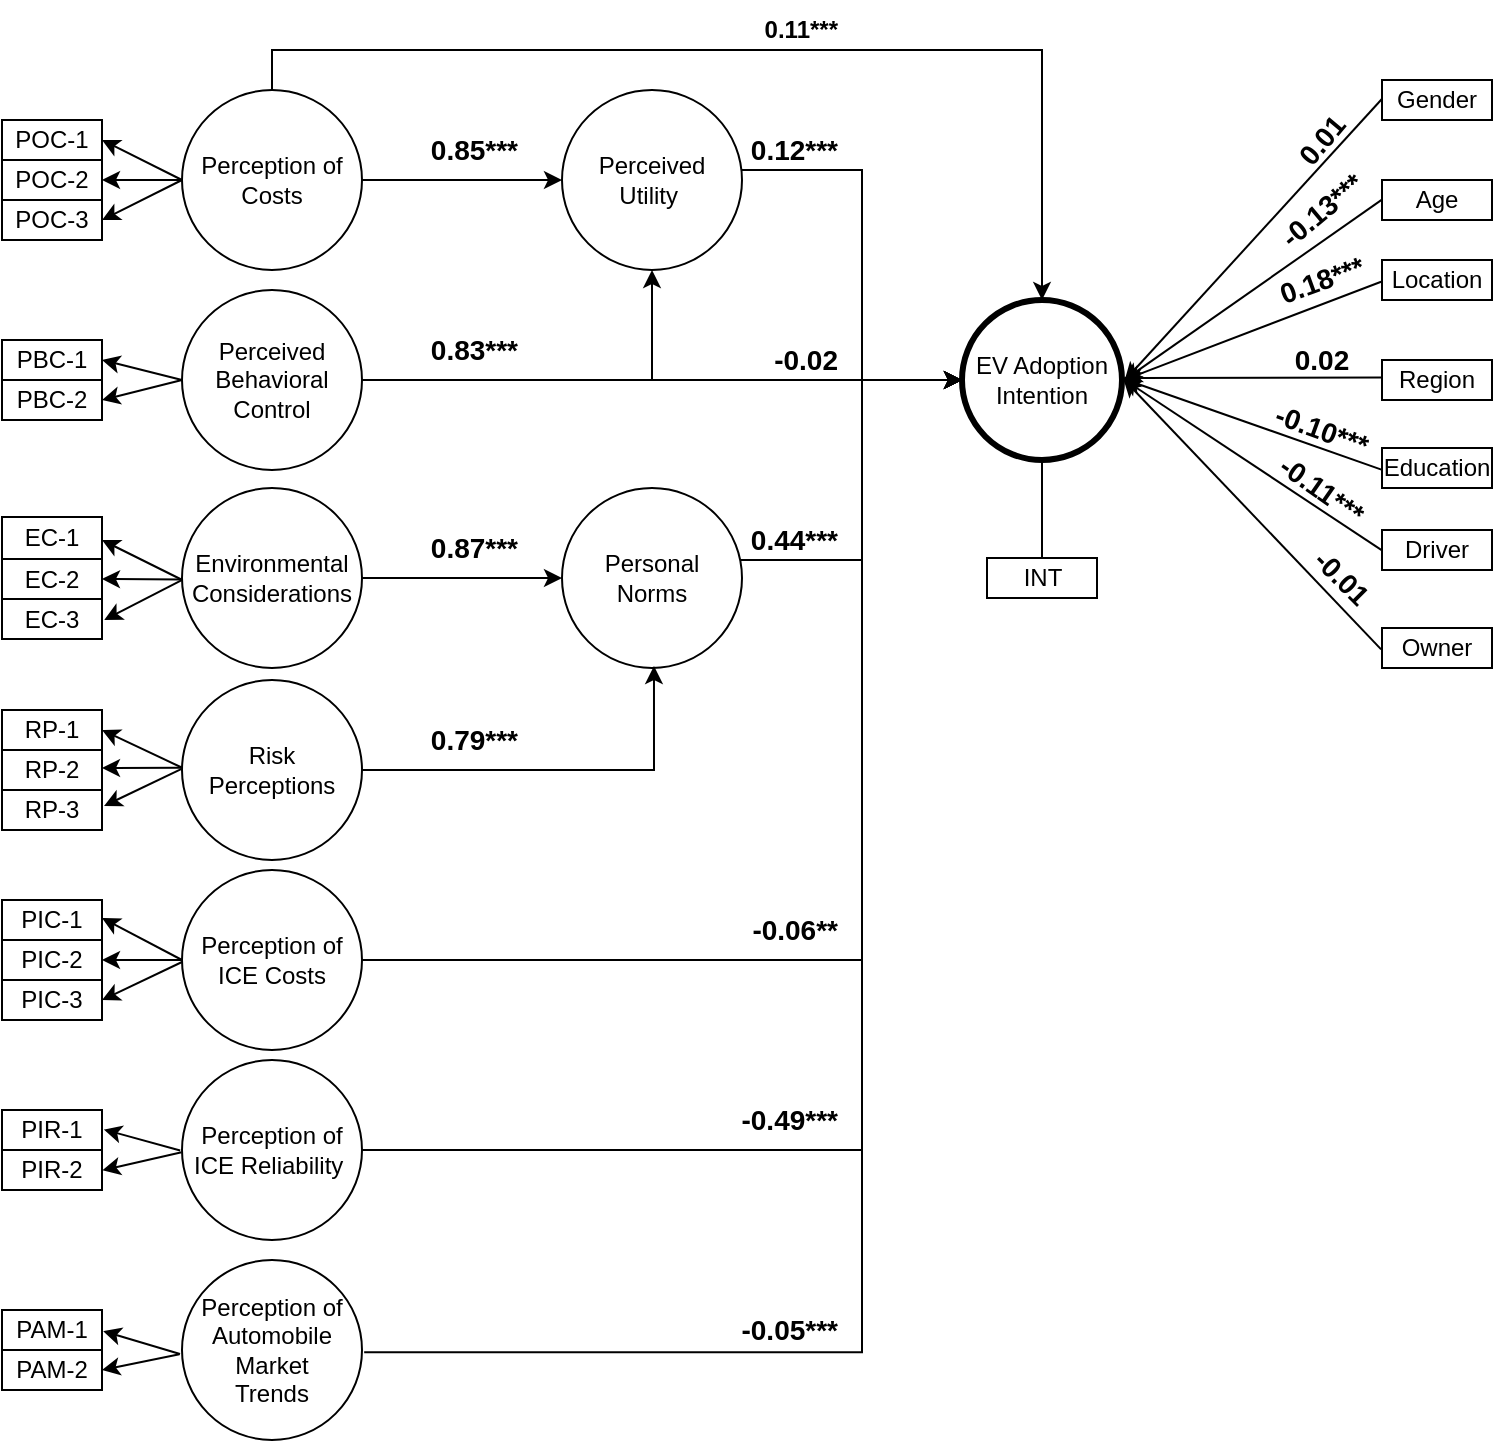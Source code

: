 <mxfile version="22.1.18" type="github" pages="2">
  <diagram name="Page-1" id="kJrWrPGSgi8lEbWL6mTn">
    <mxGraphModel dx="977" dy="644" grid="0" gridSize="10" guides="1" tooltips="1" connect="0" arrows="1" fold="1" page="1" pageScale="1" pageWidth="1169" pageHeight="827" background="none" math="0" shadow="0">
      <root>
        <mxCell id="0" />
        <mxCell id="1" parent="0" />
        <mxCell id="4Z4QWcQPId7kMESxNDQH-48" value="0.01" style="text;strokeColor=none;align=center;fillColor=none;html=1;verticalAlign=middle;whiteSpace=wrap;rounded=0;rotation=-50;fontSize=14;fontStyle=1" parent="1" vertex="1">
          <mxGeometry x="770" y="135" width="60" height="30" as="geometry" />
        </mxCell>
        <mxCell id="4Z4QWcQPId7kMESxNDQH-49" value="-0.13***" style="text;strokeColor=none;align=center;fillColor=none;html=1;verticalAlign=middle;whiteSpace=wrap;rounded=0;rotation=-40;fontSize=14;fontStyle=1" parent="1" vertex="1">
          <mxGeometry x="770" y="170" width="60" height="30" as="geometry" />
        </mxCell>
        <mxCell id="4Z4QWcQPId7kMESxNDQH-50" value="0.18***" style="text;strokeColor=none;align=center;fillColor=none;html=1;verticalAlign=middle;whiteSpace=wrap;rounded=0;rotation=-20;fontSize=14;fontStyle=1" parent="1" vertex="1">
          <mxGeometry x="770" y="205" width="60" height="30" as="geometry" />
        </mxCell>
        <mxCell id="4Z4QWcQPId7kMESxNDQH-52" value="-0.10***" style="text;strokeColor=none;align=center;fillColor=none;html=1;verticalAlign=middle;whiteSpace=wrap;rounded=0;rotation=20;fontSize=14;fontStyle=1" parent="1" vertex="1">
          <mxGeometry x="770" y="280" width="60" height="30" as="geometry" />
        </mxCell>
        <mxCell id="4Z4QWcQPId7kMESxNDQH-51" value="0.02" style="text;strokeColor=none;align=center;fillColor=none;html=1;verticalAlign=middle;whiteSpace=wrap;rounded=0;rotation=0;fontSize=14;fontStyle=1" parent="1" vertex="1">
          <mxGeometry x="770" y="245" width="60" height="30" as="geometry" />
        </mxCell>
        <mxCell id="4Z4QWcQPId7kMESxNDQH-2" value="0.11***" style="text;align=right;html=1;verticalAlign=middle;whiteSpace=wrap;rounded=0;shadow=0;fillColor=default;gradientColor=none;opacity=60;fontStyle=1" parent="1" vertex="1">
          <mxGeometry x="500" y="80" width="60" height="30" as="geometry" />
        </mxCell>
        <mxCell id="UyxpPyiTh_7J5SObI_an-33" style="edgeStyle=orthogonalEdgeStyle;rounded=0;orthogonalLoop=1;jettySize=auto;html=1;entryX=0;entryY=0.5;entryDx=0;entryDy=0;" parent="1" source="IYlS7my690wejQT6I9Gt-1" target="IYlS7my690wejQT6I9Gt-67" edge="1">
          <mxGeometry relative="1" as="geometry">
            <Array as="points">
              <mxPoint x="570" y="165" />
              <mxPoint x="570" y="270" />
            </Array>
          </mxGeometry>
        </mxCell>
        <mxCell id="IYlS7my690wejQT6I9Gt-1" value="Perceived Utility&amp;nbsp;" style="ellipse;whiteSpace=wrap;html=1;aspect=fixed;" parent="1" vertex="1">
          <mxGeometry x="420" y="125" width="90" height="90" as="geometry" />
        </mxCell>
        <mxCell id="IYlS7my690wejQT6I9Gt-89" style="edgeStyle=orthogonalEdgeStyle;rounded=0;orthogonalLoop=1;jettySize=auto;html=1;entryX=0;entryY=0.5;entryDx=0;entryDy=0;" parent="1" source="IYlS7my690wejQT6I9Gt-4" target="IYlS7my690wejQT6I9Gt-67" edge="1">
          <mxGeometry relative="1" as="geometry">
            <mxPoint x="570" y="260" as="targetPoint" />
            <Array as="points">
              <mxPoint x="570" y="360" />
              <mxPoint x="570" y="270" />
            </Array>
          </mxGeometry>
        </mxCell>
        <mxCell id="IYlS7my690wejQT6I9Gt-4" value="Personal &lt;br&gt;Norms" style="ellipse;whiteSpace=wrap;html=1;aspect=fixed;" parent="1" vertex="1">
          <mxGeometry x="420" y="324" width="90" height="90" as="geometry" />
        </mxCell>
        <mxCell id="UyxpPyiTh_7J5SObI_an-12" value="" style="edgeStyle=orthogonalEdgeStyle;rounded=0;orthogonalLoop=1;jettySize=auto;html=1;" parent="1" source="IYlS7my690wejQT6I9Gt-6" target="IYlS7my690wejQT6I9Gt-1" edge="1">
          <mxGeometry relative="1" as="geometry" />
        </mxCell>
        <mxCell id="fFxdtxSOvmqtfOTRgSrr-30" style="edgeStyle=orthogonalEdgeStyle;rounded=0;orthogonalLoop=1;jettySize=auto;html=1;exitX=0.5;exitY=0;exitDx=0;exitDy=0;" parent="1" source="IYlS7my690wejQT6I9Gt-6" target="IYlS7my690wejQT6I9Gt-67" edge="1">
          <mxGeometry relative="1" as="geometry" />
        </mxCell>
        <mxCell id="IYlS7my690wejQT6I9Gt-6" value="Perception of Costs" style="ellipse;whiteSpace=wrap;html=1;aspect=fixed;" parent="1" vertex="1">
          <mxGeometry x="230" y="125" width="90" height="90" as="geometry" />
        </mxCell>
        <mxCell id="IYlS7my690wejQT6I9Gt-29" value="PBC-1" style="rounded=0;whiteSpace=wrap;html=1;" parent="1" vertex="1">
          <mxGeometry x="140" y="250" width="50" height="20" as="geometry" />
        </mxCell>
        <mxCell id="IYlS7my690wejQT6I9Gt-33" value="PBC-2" style="rounded=0;whiteSpace=wrap;html=1;" parent="1" vertex="1">
          <mxGeometry x="140" y="270" width="50" height="20" as="geometry" />
        </mxCell>
        <mxCell id="IYlS7my690wejQT6I9Gt-67" value="EV Adoption Intention" style="ellipse;whiteSpace=wrap;html=1;aspect=fixed;strokeWidth=3;" parent="1" vertex="1">
          <mxGeometry x="620" y="230" width="80" height="80" as="geometry" />
        </mxCell>
        <mxCell id="UyxpPyiTh_7J5SObI_an-15" style="edgeStyle=orthogonalEdgeStyle;rounded=0;orthogonalLoop=1;jettySize=auto;html=1;" parent="1" source="IYlS7my690wejQT6I9Gt-5" target="IYlS7my690wejQT6I9Gt-1" edge="1">
          <mxGeometry relative="1" as="geometry" />
        </mxCell>
        <mxCell id="fFxdtxSOvmqtfOTRgSrr-28" style="edgeStyle=orthogonalEdgeStyle;rounded=0;orthogonalLoop=1;jettySize=auto;html=1;" parent="1" source="IYlS7my690wejQT6I9Gt-5" target="IYlS7my690wejQT6I9Gt-67" edge="1">
          <mxGeometry relative="1" as="geometry">
            <mxPoint x="330" y="240" as="sourcePoint" />
          </mxGeometry>
        </mxCell>
        <mxCell id="IYlS7my690wejQT6I9Gt-5" value="Perceived Behavioral Control" style="ellipse;whiteSpace=wrap;html=1;aspect=fixed;" parent="1" vertex="1">
          <mxGeometry x="230" y="225" width="90" height="90" as="geometry" />
        </mxCell>
        <mxCell id="UyxpPyiTh_7J5SObI_an-20" value="POC-1" style="rounded=0;whiteSpace=wrap;html=1;" parent="1" vertex="1">
          <mxGeometry x="140" y="140" width="50" height="20" as="geometry" />
        </mxCell>
        <mxCell id="UyxpPyiTh_7J5SObI_an-21" value="POC-2" style="rounded=0;whiteSpace=wrap;html=1;" parent="1" vertex="1">
          <mxGeometry x="140" y="160" width="50" height="20" as="geometry" />
        </mxCell>
        <mxCell id="UyxpPyiTh_7J5SObI_an-22" value="POC-3" style="rounded=0;whiteSpace=wrap;html=1;" parent="1" vertex="1">
          <mxGeometry x="140" y="180" width="50" height="20" as="geometry" />
        </mxCell>
        <mxCell id="UyxpPyiTh_7J5SObI_an-23" value="" style="endArrow=classic;html=1;rounded=0;exitX=0;exitY=0.5;exitDx=0;exitDy=0;entryX=1;entryY=0.5;entryDx=0;entryDy=0;" parent="1" source="IYlS7my690wejQT6I9Gt-6" target="UyxpPyiTh_7J5SObI_an-20" edge="1">
          <mxGeometry width="50" height="50" relative="1" as="geometry">
            <mxPoint x="580" y="255" as="sourcePoint" />
            <mxPoint x="630" y="205" as="targetPoint" />
          </mxGeometry>
        </mxCell>
        <mxCell id="UyxpPyiTh_7J5SObI_an-25" value="" style="endArrow=classic;html=1;rounded=0;entryX=1;entryY=0.5;entryDx=0;entryDy=0;exitX=0;exitY=0.5;exitDx=0;exitDy=0;" parent="1" source="IYlS7my690wejQT6I9Gt-6" target="UyxpPyiTh_7J5SObI_an-22" edge="1">
          <mxGeometry width="50" height="50" relative="1" as="geometry">
            <mxPoint x="210" y="125" as="sourcePoint" />
            <mxPoint x="170" y="95" as="targetPoint" />
          </mxGeometry>
        </mxCell>
        <mxCell id="UyxpPyiTh_7J5SObI_an-30" value="" style="endArrow=classic;html=1;rounded=0;exitX=0;exitY=0.5;exitDx=0;exitDy=0;entryX=1;entryY=0.5;entryDx=0;entryDy=0;" parent="1" source="IYlS7my690wejQT6I9Gt-5" target="IYlS7my690wejQT6I9Gt-33" edge="1">
          <mxGeometry width="50" height="50" relative="1" as="geometry">
            <mxPoint x="200" y="210" as="sourcePoint" />
            <mxPoint x="190" y="220" as="targetPoint" />
          </mxGeometry>
        </mxCell>
        <mxCell id="UyxpPyiTh_7J5SObI_an-62" value="" style="endArrow=classic;html=1;rounded=0;entryX=1;entryY=0.5;entryDx=0;entryDy=0;" parent="1" target="UyxpPyiTh_7J5SObI_an-21" edge="1">
          <mxGeometry width="50" height="50" relative="1" as="geometry">
            <mxPoint x="230" y="170" as="sourcePoint" />
            <mxPoint x="200" y="110" as="targetPoint" />
          </mxGeometry>
        </mxCell>
        <mxCell id="UyxpPyiTh_7J5SObI_an-66" value="" style="endArrow=classic;html=1;rounded=0;exitX=0.5;exitY=1;exitDx=0;exitDy=0;entryX=0.5;entryY=1;entryDx=0;entryDy=0;" parent="1" source="IYlS7my690wejQT6I9Gt-67" target="UyxpPyiTh_7J5SObI_an-69" edge="1">
          <mxGeometry width="50" height="50" relative="1" as="geometry">
            <mxPoint x="800" y="50" as="sourcePoint" />
            <mxPoint x="658" y="190" as="targetPoint" />
          </mxGeometry>
        </mxCell>
        <mxCell id="UyxpPyiTh_7J5SObI_an-69" value="INT" style="rounded=0;whiteSpace=wrap;html=1;" parent="1" vertex="1">
          <mxGeometry x="632.5" y="359" width="55" height="20" as="geometry" />
        </mxCell>
        <mxCell id="UyxpPyiTh_7J5SObI_an-71" value="" style="endArrow=classic;html=1;rounded=0;exitX=0;exitY=0.5;exitDx=0;exitDy=0;entryX=1;entryY=0.5;entryDx=0;entryDy=0;" parent="1" source="IYlS7my690wejQT6I9Gt-5" target="IYlS7my690wejQT6I9Gt-29" edge="1">
          <mxGeometry width="50" height="50" relative="1" as="geometry">
            <mxPoint x="240" y="230" as="sourcePoint" />
            <mxPoint x="190" y="200" as="targetPoint" />
          </mxGeometry>
        </mxCell>
        <mxCell id="fFxdtxSOvmqtfOTRgSrr-8" style="edgeStyle=orthogonalEdgeStyle;rounded=0;orthogonalLoop=1;jettySize=auto;html=1;entryX=0;entryY=0.5;entryDx=0;entryDy=0;" parent="1" source="fFxdtxSOvmqtfOTRgSrr-3" target="IYlS7my690wejQT6I9Gt-4" edge="1">
          <mxGeometry relative="1" as="geometry" />
        </mxCell>
        <mxCell id="fFxdtxSOvmqtfOTRgSrr-3" value="Environmental Considerations" style="ellipse;whiteSpace=wrap;html=1;aspect=fixed;" parent="1" vertex="1">
          <mxGeometry x="230" y="324" width="90" height="90" as="geometry" />
        </mxCell>
        <mxCell id="3aYb_1MQCvMzoAkba6OH-4" style="edgeStyle=orthogonalEdgeStyle;rounded=0;orthogonalLoop=1;jettySize=auto;html=1;entryX=0.511;entryY=0.989;entryDx=0;entryDy=0;entryPerimeter=0;" parent="1" source="fFxdtxSOvmqtfOTRgSrr-5" target="IYlS7my690wejQT6I9Gt-4" edge="1">
          <mxGeometry relative="1" as="geometry" />
        </mxCell>
        <mxCell id="fFxdtxSOvmqtfOTRgSrr-5" value="Risk Perceptions" style="ellipse;whiteSpace=wrap;html=1;aspect=fixed;" parent="1" vertex="1">
          <mxGeometry x="230" y="420" width="90" height="90" as="geometry" />
        </mxCell>
        <mxCell id="fFxdtxSOvmqtfOTRgSrr-9" value="EC-1" style="rounded=0;whiteSpace=wrap;html=1;" parent="1" vertex="1">
          <mxGeometry x="140" y="338.5" width="50" height="21" as="geometry" />
        </mxCell>
        <mxCell id="fFxdtxSOvmqtfOTRgSrr-10" value="EC-2" style="rounded=0;whiteSpace=wrap;html=1;" parent="1" vertex="1">
          <mxGeometry x="140" y="359.5" width="50" height="20" as="geometry" />
        </mxCell>
        <mxCell id="fFxdtxSOvmqtfOTRgSrr-11" value="" style="endArrow=classic;html=1;rounded=0;entryX=1;entryY=0.5;entryDx=0;entryDy=0;exitX=0.002;exitY=0.509;exitDx=0;exitDy=0;exitPerimeter=0;" parent="1" source="fFxdtxSOvmqtfOTRgSrr-3" target="fFxdtxSOvmqtfOTRgSrr-10" edge="1">
          <mxGeometry width="50" height="50" relative="1" as="geometry">
            <mxPoint x="230" y="369" as="sourcePoint" />
            <mxPoint x="190" y="320" as="targetPoint" />
            <Array as="points" />
          </mxGeometry>
        </mxCell>
        <mxCell id="fFxdtxSOvmqtfOTRgSrr-17" value="RP-1" style="rounded=0;whiteSpace=wrap;html=1;" parent="1" vertex="1">
          <mxGeometry x="140" y="435" width="50" height="20" as="geometry" />
        </mxCell>
        <mxCell id="fFxdtxSOvmqtfOTRgSrr-18" value="RP-2" style="rounded=0;whiteSpace=wrap;html=1;" parent="1" vertex="1">
          <mxGeometry x="140" y="455" width="50" height="20" as="geometry" />
        </mxCell>
        <mxCell id="fFxdtxSOvmqtfOTRgSrr-19" value="" style="endArrow=classic;html=1;rounded=0;exitX=-0.002;exitY=0.494;exitDx=0;exitDy=0;entryX=1.02;entryY=0.4;entryDx=0;entryDy=0;exitPerimeter=0;entryPerimeter=0;" parent="1" source="fFxdtxSOvmqtfOTRgSrr-5" target="fFxdtxSOvmqtfOTRgSrr-81" edge="1">
          <mxGeometry width="50" height="50" relative="1" as="geometry">
            <mxPoint x="230" y="435" as="sourcePoint" />
            <mxPoint x="190" y="435" as="targetPoint" />
          </mxGeometry>
        </mxCell>
        <mxCell id="fFxdtxSOvmqtfOTRgSrr-20" value="" style="endArrow=classic;html=1;rounded=0;exitX=-0.002;exitY=0.486;exitDx=0;exitDy=0;entryX=1;entryY=0.5;entryDx=0;entryDy=0;exitPerimeter=0;" parent="1" source="fFxdtxSOvmqtfOTRgSrr-5" target="fFxdtxSOvmqtfOTRgSrr-17" edge="1">
          <mxGeometry width="50" height="50" relative="1" as="geometry">
            <mxPoint x="230" y="435" as="sourcePoint" />
            <mxPoint x="190" y="415" as="targetPoint" />
          </mxGeometry>
        </mxCell>
        <mxCell id="fFxdtxSOvmqtfOTRgSrr-22" value="EC-3" style="rounded=0;whiteSpace=wrap;html=1;" parent="1" vertex="1">
          <mxGeometry x="140" y="379.5" width="50" height="20" as="geometry" />
        </mxCell>
        <mxCell id="fFxdtxSOvmqtfOTRgSrr-23" value="" style="endArrow=classic;html=1;rounded=0;entryX=1.023;entryY=0.524;entryDx=0;entryDy=0;exitX=-0.004;exitY=0.513;exitDx=0;exitDy=0;exitPerimeter=0;entryPerimeter=0;" parent="1" source="fFxdtxSOvmqtfOTRgSrr-3" target="fFxdtxSOvmqtfOTRgSrr-22" edge="1">
          <mxGeometry width="50" height="50" relative="1" as="geometry">
            <mxPoint x="220" y="380" as="sourcePoint" />
            <mxPoint x="200" y="340" as="targetPoint" />
          </mxGeometry>
        </mxCell>
        <mxCell id="fFxdtxSOvmqtfOTRgSrr-41" style="edgeStyle=orthogonalEdgeStyle;rounded=0;orthogonalLoop=1;jettySize=auto;html=1;entryX=0;entryY=0.5;entryDx=0;entryDy=0;exitX=0.512;exitY=-0.012;exitDx=0;exitDy=0;exitPerimeter=0;" parent="1" source="fFxdtxSOvmqtfOTRgSrr-32" target="IYlS7my690wejQT6I9Gt-67" edge="1">
          <mxGeometry relative="1" as="geometry">
            <Array as="points">
              <mxPoint x="570" y="756" />
              <mxPoint x="570" y="270" />
            </Array>
            <mxPoint x="320.99" y="752.99" as="sourcePoint" />
          </mxGeometry>
        </mxCell>
        <mxCell id="fFxdtxSOvmqtfOTRgSrr-37" style="edgeStyle=orthogonalEdgeStyle;rounded=0;orthogonalLoop=1;jettySize=auto;html=1;entryX=0;entryY=0.5;entryDx=0;entryDy=0;" parent="1" source="fFxdtxSOvmqtfOTRgSrr-33" target="IYlS7my690wejQT6I9Gt-67" edge="1">
          <mxGeometry relative="1" as="geometry">
            <mxPoint x="540" y="390" as="targetPoint" />
            <Array as="points">
              <mxPoint x="570" y="655" />
              <mxPoint x="570" y="270" />
            </Array>
          </mxGeometry>
        </mxCell>
        <mxCell id="fFxdtxSOvmqtfOTRgSrr-33" value="Perception of ICE Reliability&amp;nbsp;" style="ellipse;whiteSpace=wrap;html=1;aspect=fixed;" parent="1" vertex="1">
          <mxGeometry x="230" y="610" width="90" height="90" as="geometry" />
        </mxCell>
        <mxCell id="fFxdtxSOvmqtfOTRgSrr-34" value="Perception of ICE Costs" style="ellipse;whiteSpace=wrap;html=1;aspect=fixed;" parent="1" vertex="1">
          <mxGeometry x="230" y="515" width="90" height="90" as="geometry" />
        </mxCell>
        <mxCell id="fFxdtxSOvmqtfOTRgSrr-46" value="PIC-2" style="rounded=0;whiteSpace=wrap;html=1;" parent="1" vertex="1">
          <mxGeometry x="140" y="550" width="50" height="20" as="geometry" />
        </mxCell>
        <mxCell id="fFxdtxSOvmqtfOTRgSrr-47" value="PIC-1" style="rounded=0;whiteSpace=wrap;html=1;" parent="1" vertex="1">
          <mxGeometry x="140" y="530" width="50" height="20" as="geometry" />
        </mxCell>
        <mxCell id="fFxdtxSOvmqtfOTRgSrr-50" value="" style="endArrow=classic;html=1;rounded=0;exitX=0;exitY=0.5;exitDx=0;exitDy=0;" parent="1" source="fFxdtxSOvmqtfOTRgSrr-34" edge="1">
          <mxGeometry width="50" height="50" relative="1" as="geometry">
            <mxPoint x="250" y="455" as="sourcePoint" />
            <mxPoint x="190" y="560" as="targetPoint" />
            <Array as="points" />
          </mxGeometry>
        </mxCell>
        <mxCell id="fFxdtxSOvmqtfOTRgSrr-51" value="" style="endArrow=classic;html=1;rounded=0;exitX=0;exitY=0.5;exitDx=0;exitDy=0;entryX=1;entryY=0.45;entryDx=0;entryDy=0;entryPerimeter=0;" parent="1" source="fFxdtxSOvmqtfOTRgSrr-34" target="fFxdtxSOvmqtfOTRgSrr-47" edge="1">
          <mxGeometry width="50" height="50" relative="1" as="geometry">
            <mxPoint x="250" y="455" as="sourcePoint" />
            <mxPoint x="290" y="500" as="targetPoint" />
          </mxGeometry>
        </mxCell>
        <mxCell id="fFxdtxSOvmqtfOTRgSrr-61" value="PIC-3" style="rounded=0;whiteSpace=wrap;html=1;" parent="1" vertex="1">
          <mxGeometry x="140" y="570" width="50" height="20" as="geometry" />
        </mxCell>
        <mxCell id="fFxdtxSOvmqtfOTRgSrr-63" value="" style="endArrow=classic;html=1;rounded=0;entryX=1;entryY=0.5;entryDx=0;entryDy=0;exitX=0;exitY=0.511;exitDx=0;exitDy=0;exitPerimeter=0;" parent="1" source="fFxdtxSOvmqtfOTRgSrr-34" target="fFxdtxSOvmqtfOTRgSrr-61" edge="1">
          <mxGeometry width="50" height="50" relative="1" as="geometry">
            <mxPoint x="230" y="520" as="sourcePoint" />
            <mxPoint x="385" y="620" as="targetPoint" />
          </mxGeometry>
        </mxCell>
        <mxCell id="fFxdtxSOvmqtfOTRgSrr-64" value="PIR-2" style="rounded=0;whiteSpace=wrap;html=1;" parent="1" vertex="1">
          <mxGeometry x="140" y="655" width="50" height="20" as="geometry" />
        </mxCell>
        <mxCell id="fFxdtxSOvmqtfOTRgSrr-65" value="PIR-1" style="rounded=0;whiteSpace=wrap;html=1;" parent="1" vertex="1">
          <mxGeometry x="140" y="635" width="50" height="20" as="geometry" />
        </mxCell>
        <mxCell id="fFxdtxSOvmqtfOTRgSrr-69" value="" style="endArrow=classic;html=1;rounded=0;exitX=-0.01;exitY=0.503;exitDx=0;exitDy=0;exitPerimeter=0;entryX=1.018;entryY=0.488;entryDx=0;entryDy=0;entryPerimeter=0;" parent="1" source="fFxdtxSOvmqtfOTRgSrr-33" target="fFxdtxSOvmqtfOTRgSrr-65" edge="1">
          <mxGeometry width="50" height="50" relative="1" as="geometry">
            <mxPoint x="420" y="580" as="sourcePoint" />
            <mxPoint x="190" y="635" as="targetPoint" />
          </mxGeometry>
        </mxCell>
        <mxCell id="fFxdtxSOvmqtfOTRgSrr-72" value="PAM-2" style="rounded=0;whiteSpace=wrap;html=1;" parent="1" vertex="1">
          <mxGeometry x="140" y="755" width="50" height="20" as="geometry" />
        </mxCell>
        <mxCell id="fFxdtxSOvmqtfOTRgSrr-77" value="" style="endArrow=classic;html=1;rounded=0;exitX=0.556;exitY=1.011;exitDx=0;exitDy=0;entryX=1.012;entryY=0.529;entryDx=0;entryDy=0;entryPerimeter=0;exitPerimeter=0;" parent="1" target="fFxdtxSOvmqtfOTRgSrr-73" edge="1">
          <mxGeometry width="50" height="50" relative="1" as="geometry">
            <mxPoint x="229.01" y="757.04" as="sourcePoint" />
            <mxPoint x="720" y="488" as="targetPoint" />
          </mxGeometry>
        </mxCell>
        <mxCell id="fFxdtxSOvmqtfOTRgSrr-81" value="RP-3" style="rounded=0;whiteSpace=wrap;html=1;" parent="1" vertex="1">
          <mxGeometry x="140" y="475" width="50" height="20" as="geometry" />
        </mxCell>
        <mxCell id="4Z4QWcQPId7kMESxNDQH-1" value="0.12***" style="text;strokeColor=none;align=right;fillColor=none;html=1;verticalAlign=middle;whiteSpace=wrap;rounded=0;fontStyle=1;fontSize=14;" parent="1" vertex="1">
          <mxGeometry x="500" y="140" width="60" height="30" as="geometry" />
        </mxCell>
        <mxCell id="4Z4QWcQPId7kMESxNDQH-6" value="0.85***" style="text;strokeColor=none;align=right;fillColor=none;html=1;verticalAlign=middle;whiteSpace=wrap;rounded=0;fontStyle=1;fontSize=14;" parent="1" vertex="1">
          <mxGeometry x="340" y="140" width="60" height="30" as="geometry" />
        </mxCell>
        <mxCell id="4Z4QWcQPId7kMESxNDQH-7" value="-0.02" style="text;strokeColor=none;align=right;fillColor=none;html=1;verticalAlign=middle;whiteSpace=wrap;rounded=0;fontStyle=1;fontSize=14;" parent="1" vertex="1">
          <mxGeometry x="500" y="245" width="60" height="30" as="geometry" />
        </mxCell>
        <mxCell id="4Z4QWcQPId7kMESxNDQH-8" value="0.83***" style="text;strokeColor=none;align=right;fillColor=none;html=1;verticalAlign=middle;whiteSpace=wrap;rounded=0;fontStyle=1;fontSize=14;" parent="1" vertex="1">
          <mxGeometry x="340" y="240" width="60" height="30" as="geometry" />
        </mxCell>
        <mxCell id="4Z4QWcQPId7kMESxNDQH-10" value="0.87***" style="text;strokeColor=none;align=right;fillColor=none;html=1;verticalAlign=middle;whiteSpace=wrap;rounded=0;fontStyle=1;fontSize=14;" parent="1" vertex="1">
          <mxGeometry x="340" y="338.5" width="60" height="30" as="geometry" />
        </mxCell>
        <mxCell id="4Z4QWcQPId7kMESxNDQH-11" value="0.79***" style="text;strokeColor=none;align=right;fillColor=none;html=1;verticalAlign=middle;whiteSpace=wrap;rounded=0;fontStyle=1;fontSize=14;" parent="1" vertex="1">
          <mxGeometry x="340" y="435" width="60" height="30" as="geometry" />
        </mxCell>
        <mxCell id="4Z4QWcQPId7kMESxNDQH-12" value="0.44***" style="text;strokeColor=none;align=right;fillColor=none;html=1;verticalAlign=middle;whiteSpace=wrap;rounded=0;fontStyle=1;fontSize=14;" parent="1" vertex="1">
          <mxGeometry x="500" y="335" width="60" height="30" as="geometry" />
        </mxCell>
        <mxCell id="4Z4QWcQPId7kMESxNDQH-14" value="-0.49***" style="text;strokeColor=none;align=right;fillColor=none;html=1;verticalAlign=middle;whiteSpace=wrap;rounded=0;fontStyle=1;fontSize=14;" parent="1" vertex="1">
          <mxGeometry x="500" y="625" width="60" height="30" as="geometry" />
        </mxCell>
        <mxCell id="4Z4QWcQPId7kMESxNDQH-15" value="-0.05***" style="text;strokeColor=none;align=right;fillColor=none;html=1;verticalAlign=middle;whiteSpace=wrap;rounded=0;fontStyle=1;fontSize=14;" parent="1" vertex="1">
          <mxGeometry x="500" y="730" width="60" height="30" as="geometry" />
        </mxCell>
        <mxCell id="4Z4QWcQPId7kMESxNDQH-39" style="edgeStyle=none;rounded=0;orthogonalLoop=1;jettySize=auto;html=1;entryX=1.016;entryY=0.504;entryDx=0;entryDy=0;entryPerimeter=0;exitX=-0.001;exitY=0.475;exitDx=0;exitDy=0;exitPerimeter=0;" parent="1" source="4Z4QWcQPId7kMESxNDQH-22" target="IYlS7my690wejQT6I9Gt-67" edge="1">
          <mxGeometry relative="1" as="geometry" />
        </mxCell>
        <mxCell id="4Z4QWcQPId7kMESxNDQH-22" value="Gender" style="rounded=0;whiteSpace=wrap;html=1;" parent="1" vertex="1">
          <mxGeometry x="830" y="120" width="55" height="20" as="geometry" />
        </mxCell>
        <mxCell id="4Z4QWcQPId7kMESxNDQH-40" style="edgeStyle=none;rounded=0;orthogonalLoop=1;jettySize=auto;html=1;exitX=0.006;exitY=0.479;exitDx=0;exitDy=0;exitPerimeter=0;entryX=1.011;entryY=0.503;entryDx=0;entryDy=0;entryPerimeter=0;" parent="1" source="4Z4QWcQPId7kMESxNDQH-23" target="IYlS7my690wejQT6I9Gt-67" edge="1">
          <mxGeometry relative="1" as="geometry">
            <mxPoint x="740" y="280" as="targetPoint" />
          </mxGeometry>
        </mxCell>
        <mxCell id="4Z4QWcQPId7kMESxNDQH-23" value="Age" style="rounded=0;whiteSpace=wrap;html=1;" parent="1" vertex="1">
          <mxGeometry x="830" y="170" width="55" height="20" as="geometry" />
        </mxCell>
        <mxCell id="4Z4QWcQPId7kMESxNDQH-41" style="edgeStyle=none;rounded=0;orthogonalLoop=1;jettySize=auto;html=1;entryX=1.009;entryY=0.501;entryDx=0;entryDy=0;entryPerimeter=0;exitX=-0.008;exitY=0.544;exitDx=0;exitDy=0;exitPerimeter=0;" parent="1" source="4Z4QWcQPId7kMESxNDQH-24" target="IYlS7my690wejQT6I9Gt-67" edge="1">
          <mxGeometry relative="1" as="geometry">
            <mxPoint x="700" y="270" as="targetPoint" />
          </mxGeometry>
        </mxCell>
        <mxCell id="4Z4QWcQPId7kMESxNDQH-24" value="Location" style="rounded=0;whiteSpace=wrap;html=1;" parent="1" vertex="1">
          <mxGeometry x="830" y="210" width="55" height="20" as="geometry" />
        </mxCell>
        <mxCell id="4Z4QWcQPId7kMESxNDQH-25" value="Region" style="rounded=0;whiteSpace=wrap;html=1;" parent="1" vertex="1">
          <mxGeometry x="830" y="260" width="55" height="20" as="geometry" />
        </mxCell>
        <mxCell id="4Z4QWcQPId7kMESxNDQH-26" value="Education" style="rounded=0;whiteSpace=wrap;html=1;" parent="1" vertex="1">
          <mxGeometry x="830" y="304" width="55" height="20" as="geometry" />
        </mxCell>
        <mxCell id="4Z4QWcQPId7kMESxNDQH-27" value="Driver" style="rounded=0;whiteSpace=wrap;html=1;" parent="1" vertex="1">
          <mxGeometry x="830" y="345" width="55" height="20" as="geometry" />
        </mxCell>
        <mxCell id="4Z4QWcQPId7kMESxNDQH-28" value="Owner" style="rounded=0;whiteSpace=wrap;html=1;" parent="1" vertex="1">
          <mxGeometry x="830" y="394" width="55" height="20" as="geometry" />
        </mxCell>
        <mxCell id="4Z4QWcQPId7kMESxNDQH-53" value="-0.11***" style="text;strokeColor=none;align=center;fillColor=none;html=1;verticalAlign=middle;whiteSpace=wrap;rounded=0;rotation=35;fontSize=14;fontStyle=1" parent="1" vertex="1">
          <mxGeometry x="770" y="310" width="60" height="30" as="geometry" />
        </mxCell>
        <mxCell id="4Z4QWcQPId7kMESxNDQH-54" value="-0.01" style="text;strokeColor=none;align=center;fillColor=none;html=1;verticalAlign=middle;whiteSpace=wrap;rounded=0;rotation=45;fontSize=14;fontStyle=1" parent="1" vertex="1">
          <mxGeometry x="780" y="354" width="60" height="30" as="geometry" />
        </mxCell>
        <mxCell id="3aYb_1MQCvMzoAkba6OH-2" value="" style="endArrow=classic;html=1;rounded=0;exitX=0.524;exitY=1.014;exitDx=0;exitDy=0;exitPerimeter=0;" parent="1" source="fFxdtxSOvmqtfOTRgSrr-32" edge="1">
          <mxGeometry width="50" height="50" relative="1" as="geometry">
            <mxPoint x="229" y="760" as="sourcePoint" />
            <mxPoint x="190" y="765" as="targetPoint" />
          </mxGeometry>
        </mxCell>
        <mxCell id="fFxdtxSOvmqtfOTRgSrr-73" value="PAM-1" style="rounded=0;whiteSpace=wrap;html=1;" parent="1" vertex="1">
          <mxGeometry x="140" y="735" width="50" height="20" as="geometry" />
        </mxCell>
        <mxCell id="3aYb_1MQCvMzoAkba6OH-7" value="" style="edgeStyle=orthogonalEdgeStyle;rounded=0;orthogonalLoop=1;jettySize=auto;html=1;" parent="1" source="fFxdtxSOvmqtfOTRgSrr-34" edge="1">
          <mxGeometry relative="1" as="geometry">
            <mxPoint x="620" y="270" as="targetPoint" />
            <Array as="points">
              <mxPoint x="570" y="560" />
              <mxPoint x="570" y="270" />
            </Array>
            <mxPoint x="320" y="550" as="sourcePoint" />
          </mxGeometry>
        </mxCell>
        <mxCell id="4Z4QWcQPId7kMESxNDQH-13" value="-0.06**" style="text;strokeColor=none;align=right;fillColor=none;html=1;verticalAlign=middle;whiteSpace=wrap;rounded=0;fontStyle=1;fontSize=14;" parent="1" vertex="1">
          <mxGeometry x="500" y="530" width="60" height="30" as="geometry" />
        </mxCell>
        <mxCell id="w3oAXhgkn2lfSxqzr1Ep-2" style="edgeStyle=none;rounded=0;orthogonalLoop=1;jettySize=auto;html=1;entryX=1.006;entryY=0.488;entryDx=0;entryDy=0;entryPerimeter=0;exitX=0.005;exitY=0.438;exitDx=0;exitDy=0;exitPerimeter=0;" parent="1" source="4Z4QWcQPId7kMESxNDQH-25" target="IYlS7my690wejQT6I9Gt-67" edge="1">
          <mxGeometry relative="1" as="geometry">
            <mxPoint x="710" y="270" as="targetPoint" />
            <mxPoint x="810" y="269" as="sourcePoint" />
          </mxGeometry>
        </mxCell>
        <mxCell id="w3oAXhgkn2lfSxqzr1Ep-3" style="edgeStyle=none;rounded=0;orthogonalLoop=1;jettySize=auto;html=1;exitX=-0.005;exitY=0.54;exitDx=0;exitDy=0;exitPerimeter=0;entryX=1.007;entryY=0.492;entryDx=0;entryDy=0;entryPerimeter=0;" parent="1" source="4Z4QWcQPId7kMESxNDQH-26" target="IYlS7my690wejQT6I9Gt-67" edge="1">
          <mxGeometry relative="1" as="geometry">
            <mxPoint x="720" y="270" as="targetPoint" />
            <mxPoint x="820" y="340" as="sourcePoint" />
          </mxGeometry>
        </mxCell>
        <mxCell id="w3oAXhgkn2lfSxqzr1Ep-4" style="edgeStyle=none;rounded=0;orthogonalLoop=1;jettySize=auto;html=1;entryX=1.005;entryY=0.492;entryDx=0;entryDy=0;entryPerimeter=0;exitX=0;exitY=0.511;exitDx=0;exitDy=0;exitPerimeter=0;" parent="1" source="4Z4QWcQPId7kMESxNDQH-27" target="IYlS7my690wejQT6I9Gt-67" edge="1">
          <mxGeometry relative="1" as="geometry">
            <mxPoint x="710" y="270" as="targetPoint" />
            <mxPoint x="819" y="368" as="sourcePoint" />
          </mxGeometry>
        </mxCell>
        <mxCell id="w3oAXhgkn2lfSxqzr1Ep-5" style="edgeStyle=none;rounded=0;orthogonalLoop=1;jettySize=auto;html=1;entryX=1.009;entryY=0.494;entryDx=0;entryDy=0;entryPerimeter=0;exitX=-0.008;exitY=0.534;exitDx=0;exitDy=0;exitPerimeter=0;" parent="1" source="4Z4QWcQPId7kMESxNDQH-28" target="IYlS7my690wejQT6I9Gt-67" edge="1">
          <mxGeometry relative="1" as="geometry">
            <mxPoint x="680" y="390" as="targetPoint" />
            <mxPoint x="820" y="430" as="sourcePoint" />
          </mxGeometry>
        </mxCell>
        <mxCell id="fFxdtxSOvmqtfOTRgSrr-32" value="Perception of Automobile Market &lt;br&gt;Trends" style="ellipse;whiteSpace=wrap;html=1;aspect=fixed;direction=south;" parent="1" vertex="1">
          <mxGeometry x="230" y="710" width="90" height="90" as="geometry" />
        </mxCell>
        <mxCell id="w3oAXhgkn2lfSxqzr1Ep-8" value="" style="endArrow=classic;html=1;rounded=0;exitX=-0.002;exitY=0.512;exitDx=0;exitDy=0;exitPerimeter=0;entryX=1.004;entryY=0.506;entryDx=0;entryDy=0;entryPerimeter=0;" parent="1" source="fFxdtxSOvmqtfOTRgSrr-33" target="fFxdtxSOvmqtfOTRgSrr-64" edge="1">
          <mxGeometry width="50" height="50" relative="1" as="geometry">
            <mxPoint x="170" y="727" as="sourcePoint" />
            <mxPoint x="130" y="700" as="targetPoint" />
          </mxGeometry>
        </mxCell>
        <mxCell id="lYgVV2aJ9P3OAKaIj1eV-3" value="" style="endArrow=classic;html=1;rounded=0;exitX=-0.004;exitY=0.488;exitDx=0;exitDy=0;exitPerimeter=0;" parent="1" source="fFxdtxSOvmqtfOTRgSrr-5" edge="1">
          <mxGeometry width="50" height="50" relative="1" as="geometry">
            <mxPoint x="240" y="570" as="sourcePoint" />
            <mxPoint x="190" y="464" as="targetPoint" />
            <Array as="points" />
          </mxGeometry>
        </mxCell>
        <mxCell id="lYgVV2aJ9P3OAKaIj1eV-4" value="" style="endArrow=classic;html=1;rounded=0;entryX=1;entryY=0.55;entryDx=0;entryDy=0;entryPerimeter=0;exitX=0.002;exitY=0.511;exitDx=0;exitDy=0;exitPerimeter=0;" parent="1" source="fFxdtxSOvmqtfOTRgSrr-3" target="fFxdtxSOvmqtfOTRgSrr-9" edge="1">
          <mxGeometry width="50" height="50" relative="1" as="geometry">
            <mxPoint x="240" y="379" as="sourcePoint" />
            <mxPoint x="200" y="404" as="targetPoint" />
          </mxGeometry>
        </mxCell>
      </root>
    </mxGraphModel>
  </diagram>
  <diagram name="Copy of Page-1" id="V0JVwcdUn-1ukwIHhBut">
    <mxGraphModel dx="1366" dy="766" grid="1" gridSize="10" guides="1" tooltips="1" connect="0" arrows="1" fold="1" page="1" pageScale="1" pageWidth="1169" pageHeight="827" math="0" shadow="0">
      <root>
        <mxCell id="9ZlYClMZQ8yBe7wbKxgT-0" />
        <mxCell id="9ZlYClMZQ8yBe7wbKxgT-1" parent="9ZlYClMZQ8yBe7wbKxgT-0" />
        <mxCell id="9ZlYClMZQ8yBe7wbKxgT-8" style="edgeStyle=orthogonalEdgeStyle;rounded=0;orthogonalLoop=1;jettySize=auto;html=1;entryX=0;entryY=0.5;entryDx=0;entryDy=0;" parent="9ZlYClMZQ8yBe7wbKxgT-1" source="9ZlYClMZQ8yBe7wbKxgT-9" target="9ZlYClMZQ8yBe7wbKxgT-17" edge="1">
          <mxGeometry relative="1" as="geometry">
            <Array as="points">
              <mxPoint x="570" y="165" />
              <mxPoint x="570" y="270" />
            </Array>
          </mxGeometry>
        </mxCell>
        <mxCell id="9ZlYClMZQ8yBe7wbKxgT-9" value="Perceived Utility&amp;nbsp;" style="ellipse;whiteSpace=wrap;html=1;aspect=fixed;" parent="9ZlYClMZQ8yBe7wbKxgT-1" vertex="1">
          <mxGeometry x="420" y="125" width="90" height="90" as="geometry" />
        </mxCell>
        <mxCell id="9ZlYClMZQ8yBe7wbKxgT-10" style="edgeStyle=orthogonalEdgeStyle;rounded=0;orthogonalLoop=1;jettySize=auto;html=1;entryX=0;entryY=0.5;entryDx=0;entryDy=0;" parent="9ZlYClMZQ8yBe7wbKxgT-1" source="9ZlYClMZQ8yBe7wbKxgT-11" target="9ZlYClMZQ8yBe7wbKxgT-17" edge="1">
          <mxGeometry relative="1" as="geometry">
            <mxPoint x="570" y="260" as="targetPoint" />
            <Array as="points">
              <mxPoint x="570" y="360" />
              <mxPoint x="570" y="270" />
            </Array>
          </mxGeometry>
        </mxCell>
        <mxCell id="9ZlYClMZQ8yBe7wbKxgT-11" value="Personal &lt;br&gt;Norms" style="ellipse;whiteSpace=wrap;html=1;aspect=fixed;" parent="9ZlYClMZQ8yBe7wbKxgT-1" vertex="1">
          <mxGeometry x="420" y="324" width="90" height="90" as="geometry" />
        </mxCell>
        <mxCell id="9ZlYClMZQ8yBe7wbKxgT-12" value="" style="edgeStyle=orthogonalEdgeStyle;rounded=0;orthogonalLoop=1;jettySize=auto;html=1;" parent="9ZlYClMZQ8yBe7wbKxgT-1" source="9ZlYClMZQ8yBe7wbKxgT-14" target="9ZlYClMZQ8yBe7wbKxgT-9" edge="1">
          <mxGeometry relative="1" as="geometry" />
        </mxCell>
        <mxCell id="9ZlYClMZQ8yBe7wbKxgT-13" style="edgeStyle=orthogonalEdgeStyle;rounded=0;orthogonalLoop=1;jettySize=auto;html=1;exitX=0.5;exitY=0;exitDx=0;exitDy=0;" parent="9ZlYClMZQ8yBe7wbKxgT-1" source="9ZlYClMZQ8yBe7wbKxgT-14" target="9ZlYClMZQ8yBe7wbKxgT-17" edge="1">
          <mxGeometry relative="1" as="geometry" />
        </mxCell>
        <mxCell id="9ZlYClMZQ8yBe7wbKxgT-14" value="Perception of Costs" style="ellipse;whiteSpace=wrap;html=1;aspect=fixed;" parent="9ZlYClMZQ8yBe7wbKxgT-1" vertex="1">
          <mxGeometry x="230" y="125" width="90" height="90" as="geometry" />
        </mxCell>
        <mxCell id="9ZlYClMZQ8yBe7wbKxgT-15" value="PBC-1" style="rounded=0;whiteSpace=wrap;html=1;" parent="9ZlYClMZQ8yBe7wbKxgT-1" vertex="1">
          <mxGeometry x="140" y="250" width="50" height="20" as="geometry" />
        </mxCell>
        <mxCell id="9ZlYClMZQ8yBe7wbKxgT-16" value="PBC-2" style="rounded=0;whiteSpace=wrap;html=1;" parent="9ZlYClMZQ8yBe7wbKxgT-1" vertex="1">
          <mxGeometry x="140" y="270" width="50" height="20" as="geometry" />
        </mxCell>
        <mxCell id="9ZlYClMZQ8yBe7wbKxgT-17" value="EV Adoption Intention" style="ellipse;whiteSpace=wrap;html=1;aspect=fixed;strokeWidth=3;" parent="9ZlYClMZQ8yBe7wbKxgT-1" vertex="1">
          <mxGeometry x="620" y="230" width="80" height="80" as="geometry" />
        </mxCell>
        <mxCell id="9ZlYClMZQ8yBe7wbKxgT-18" style="edgeStyle=orthogonalEdgeStyle;rounded=0;orthogonalLoop=1;jettySize=auto;html=1;" parent="9ZlYClMZQ8yBe7wbKxgT-1" source="9ZlYClMZQ8yBe7wbKxgT-20" target="9ZlYClMZQ8yBe7wbKxgT-9" edge="1">
          <mxGeometry relative="1" as="geometry" />
        </mxCell>
        <mxCell id="9ZlYClMZQ8yBe7wbKxgT-19" style="edgeStyle=orthogonalEdgeStyle;rounded=0;orthogonalLoop=1;jettySize=auto;html=1;" parent="9ZlYClMZQ8yBe7wbKxgT-1" source="9ZlYClMZQ8yBe7wbKxgT-20" target="9ZlYClMZQ8yBe7wbKxgT-17" edge="1">
          <mxGeometry relative="1" as="geometry">
            <mxPoint x="330" y="240" as="sourcePoint" />
          </mxGeometry>
        </mxCell>
        <mxCell id="9ZlYClMZQ8yBe7wbKxgT-20" value="Perceived Behavioral Control" style="ellipse;whiteSpace=wrap;html=1;aspect=fixed;" parent="9ZlYClMZQ8yBe7wbKxgT-1" vertex="1">
          <mxGeometry x="230" y="225" width="90" height="90" as="geometry" />
        </mxCell>
        <mxCell id="9ZlYClMZQ8yBe7wbKxgT-21" value="POC-1" style="rounded=0;whiteSpace=wrap;html=1;" parent="9ZlYClMZQ8yBe7wbKxgT-1" vertex="1">
          <mxGeometry x="140" y="140" width="50" height="20" as="geometry" />
        </mxCell>
        <mxCell id="9ZlYClMZQ8yBe7wbKxgT-22" value="POC-2" style="rounded=0;whiteSpace=wrap;html=1;" parent="9ZlYClMZQ8yBe7wbKxgT-1" vertex="1">
          <mxGeometry x="140" y="160" width="50" height="20" as="geometry" />
        </mxCell>
        <mxCell id="9ZlYClMZQ8yBe7wbKxgT-23" value="POC-3" style="rounded=0;whiteSpace=wrap;html=1;" parent="9ZlYClMZQ8yBe7wbKxgT-1" vertex="1">
          <mxGeometry x="140" y="180" width="50" height="20" as="geometry" />
        </mxCell>
        <mxCell id="9ZlYClMZQ8yBe7wbKxgT-24" value="" style="endArrow=classic;html=1;rounded=0;exitX=0;exitY=0.5;exitDx=0;exitDy=0;entryX=1;entryY=0.5;entryDx=0;entryDy=0;" parent="9ZlYClMZQ8yBe7wbKxgT-1" source="9ZlYClMZQ8yBe7wbKxgT-14" target="9ZlYClMZQ8yBe7wbKxgT-21" edge="1">
          <mxGeometry width="50" height="50" relative="1" as="geometry">
            <mxPoint x="580" y="255" as="sourcePoint" />
            <mxPoint x="630" y="205" as="targetPoint" />
          </mxGeometry>
        </mxCell>
        <mxCell id="9ZlYClMZQ8yBe7wbKxgT-25" value="" style="endArrow=classic;html=1;rounded=0;entryX=1;entryY=0.5;entryDx=0;entryDy=0;exitX=0;exitY=0.5;exitDx=0;exitDy=0;" parent="9ZlYClMZQ8yBe7wbKxgT-1" source="9ZlYClMZQ8yBe7wbKxgT-14" target="9ZlYClMZQ8yBe7wbKxgT-23" edge="1">
          <mxGeometry width="50" height="50" relative="1" as="geometry">
            <mxPoint x="210" y="125" as="sourcePoint" />
            <mxPoint x="170" y="95" as="targetPoint" />
          </mxGeometry>
        </mxCell>
        <mxCell id="9ZlYClMZQ8yBe7wbKxgT-26" value="" style="endArrow=classic;html=1;rounded=0;exitX=0;exitY=0.5;exitDx=0;exitDy=0;entryX=1;entryY=0.5;entryDx=0;entryDy=0;" parent="9ZlYClMZQ8yBe7wbKxgT-1" source="9ZlYClMZQ8yBe7wbKxgT-20" target="9ZlYClMZQ8yBe7wbKxgT-16" edge="1">
          <mxGeometry width="50" height="50" relative="1" as="geometry">
            <mxPoint x="200" y="210" as="sourcePoint" />
            <mxPoint x="190" y="220" as="targetPoint" />
          </mxGeometry>
        </mxCell>
        <mxCell id="9ZlYClMZQ8yBe7wbKxgT-27" value="" style="endArrow=classic;html=1;rounded=0;entryX=1;entryY=0.5;entryDx=0;entryDy=0;" parent="9ZlYClMZQ8yBe7wbKxgT-1" target="9ZlYClMZQ8yBe7wbKxgT-22" edge="1">
          <mxGeometry width="50" height="50" relative="1" as="geometry">
            <mxPoint x="230" y="170" as="sourcePoint" />
            <mxPoint x="200" y="110" as="targetPoint" />
          </mxGeometry>
        </mxCell>
        <mxCell id="9ZlYClMZQ8yBe7wbKxgT-30" value="" style="endArrow=classic;html=1;rounded=0;exitX=0;exitY=0.5;exitDx=0;exitDy=0;entryX=1;entryY=0.5;entryDx=0;entryDy=0;" parent="9ZlYClMZQ8yBe7wbKxgT-1" source="9ZlYClMZQ8yBe7wbKxgT-20" target="9ZlYClMZQ8yBe7wbKxgT-15" edge="1">
          <mxGeometry width="50" height="50" relative="1" as="geometry">
            <mxPoint x="240" y="230" as="sourcePoint" />
            <mxPoint x="190" y="200" as="targetPoint" />
          </mxGeometry>
        </mxCell>
        <mxCell id="9ZlYClMZQ8yBe7wbKxgT-31" style="edgeStyle=orthogonalEdgeStyle;rounded=0;orthogonalLoop=1;jettySize=auto;html=1;entryX=0;entryY=0.5;entryDx=0;entryDy=0;" parent="9ZlYClMZQ8yBe7wbKxgT-1" source="9ZlYClMZQ8yBe7wbKxgT-32" target="9ZlYClMZQ8yBe7wbKxgT-11" edge="1">
          <mxGeometry relative="1" as="geometry" />
        </mxCell>
        <mxCell id="9ZlYClMZQ8yBe7wbKxgT-32" value="Environmental Considerations" style="ellipse;whiteSpace=wrap;html=1;aspect=fixed;" parent="9ZlYClMZQ8yBe7wbKxgT-1" vertex="1">
          <mxGeometry x="230" y="324" width="90" height="90" as="geometry" />
        </mxCell>
        <mxCell id="9ZlYClMZQ8yBe7wbKxgT-33" style="edgeStyle=orthogonalEdgeStyle;rounded=0;orthogonalLoop=1;jettySize=auto;html=1;entryX=0.511;entryY=0.989;entryDx=0;entryDy=0;entryPerimeter=0;" parent="9ZlYClMZQ8yBe7wbKxgT-1" source="9ZlYClMZQ8yBe7wbKxgT-34" target="9ZlYClMZQ8yBe7wbKxgT-11" edge="1">
          <mxGeometry relative="1" as="geometry" />
        </mxCell>
        <mxCell id="9ZlYClMZQ8yBe7wbKxgT-34" value="Risk Perceptions&amp;nbsp;" style="ellipse;whiteSpace=wrap;html=1;aspect=fixed;" parent="9ZlYClMZQ8yBe7wbKxgT-1" vertex="1">
          <mxGeometry x="230" y="420" width="90" height="90" as="geometry" />
        </mxCell>
        <mxCell id="9ZlYClMZQ8yBe7wbKxgT-35" value="EC-1" style="rounded=0;whiteSpace=wrap;html=1;" parent="9ZlYClMZQ8yBe7wbKxgT-1" vertex="1">
          <mxGeometry x="140" y="338.5" width="50" height="21" as="geometry" />
        </mxCell>
        <mxCell id="9ZlYClMZQ8yBe7wbKxgT-36" value="EC-2" style="rounded=0;whiteSpace=wrap;html=1;" parent="9ZlYClMZQ8yBe7wbKxgT-1" vertex="1">
          <mxGeometry x="140" y="359.5" width="50" height="20" as="geometry" />
        </mxCell>
        <mxCell id="9ZlYClMZQ8yBe7wbKxgT-37" value="" style="endArrow=classic;html=1;rounded=0;entryX=1;entryY=0.5;entryDx=0;entryDy=0;exitX=0.002;exitY=0.509;exitDx=0;exitDy=0;exitPerimeter=0;" parent="9ZlYClMZQ8yBe7wbKxgT-1" source="9ZlYClMZQ8yBe7wbKxgT-32" target="9ZlYClMZQ8yBe7wbKxgT-36" edge="1">
          <mxGeometry width="50" height="50" relative="1" as="geometry">
            <mxPoint x="230" y="369" as="sourcePoint" />
            <mxPoint x="190" y="320" as="targetPoint" />
            <Array as="points" />
          </mxGeometry>
        </mxCell>
        <mxCell id="9ZlYClMZQ8yBe7wbKxgT-38" value="RP-1" style="rounded=0;whiteSpace=wrap;html=1;" parent="9ZlYClMZQ8yBe7wbKxgT-1" vertex="1">
          <mxGeometry x="140" y="435" width="50" height="20" as="geometry" />
        </mxCell>
        <mxCell id="9ZlYClMZQ8yBe7wbKxgT-39" value="RP-2" style="rounded=0;whiteSpace=wrap;html=1;" parent="9ZlYClMZQ8yBe7wbKxgT-1" vertex="1">
          <mxGeometry x="140" y="455" width="50" height="20" as="geometry" />
        </mxCell>
        <mxCell id="9ZlYClMZQ8yBe7wbKxgT-40" value="" style="endArrow=classic;html=1;rounded=0;exitX=-0.002;exitY=0.494;exitDx=0;exitDy=0;entryX=1.02;entryY=0.4;entryDx=0;entryDy=0;exitPerimeter=0;entryPerimeter=0;" parent="9ZlYClMZQ8yBe7wbKxgT-1" source="9ZlYClMZQ8yBe7wbKxgT-34" target="9ZlYClMZQ8yBe7wbKxgT-60" edge="1">
          <mxGeometry width="50" height="50" relative="1" as="geometry">
            <mxPoint x="230" y="435" as="sourcePoint" />
            <mxPoint x="190" y="435" as="targetPoint" />
          </mxGeometry>
        </mxCell>
        <mxCell id="9ZlYClMZQ8yBe7wbKxgT-41" value="" style="endArrow=classic;html=1;rounded=0;exitX=-0.002;exitY=0.486;exitDx=0;exitDy=0;entryX=1;entryY=0.5;entryDx=0;entryDy=0;exitPerimeter=0;" parent="9ZlYClMZQ8yBe7wbKxgT-1" source="9ZlYClMZQ8yBe7wbKxgT-34" target="9ZlYClMZQ8yBe7wbKxgT-38" edge="1">
          <mxGeometry width="50" height="50" relative="1" as="geometry">
            <mxPoint x="230" y="435" as="sourcePoint" />
            <mxPoint x="190" y="415" as="targetPoint" />
          </mxGeometry>
        </mxCell>
        <mxCell id="9ZlYClMZQ8yBe7wbKxgT-42" value="EC-3" style="rounded=0;whiteSpace=wrap;html=1;" parent="9ZlYClMZQ8yBe7wbKxgT-1" vertex="1">
          <mxGeometry x="140" y="379.5" width="50" height="20" as="geometry" />
        </mxCell>
        <mxCell id="9ZlYClMZQ8yBe7wbKxgT-43" value="" style="endArrow=classic;html=1;rounded=0;entryX=1.023;entryY=0.524;entryDx=0;entryDy=0;exitX=-0.004;exitY=0.513;exitDx=0;exitDy=0;exitPerimeter=0;entryPerimeter=0;" parent="9ZlYClMZQ8yBe7wbKxgT-1" source="9ZlYClMZQ8yBe7wbKxgT-32" target="9ZlYClMZQ8yBe7wbKxgT-42" edge="1">
          <mxGeometry width="50" height="50" relative="1" as="geometry">
            <mxPoint x="220" y="380" as="sourcePoint" />
            <mxPoint x="200" y="340" as="targetPoint" />
          </mxGeometry>
        </mxCell>
        <mxCell id="9ZlYClMZQ8yBe7wbKxgT-44" style="edgeStyle=orthogonalEdgeStyle;rounded=0;orthogonalLoop=1;jettySize=auto;html=1;entryX=0;entryY=0.5;entryDx=0;entryDy=0;exitX=0.512;exitY=-0.012;exitDx=0;exitDy=0;exitPerimeter=0;" parent="9ZlYClMZQ8yBe7wbKxgT-1" source="9ZlYClMZQ8yBe7wbKxgT-90" target="9ZlYClMZQ8yBe7wbKxgT-17" edge="1">
          <mxGeometry relative="1" as="geometry">
            <Array as="points">
              <mxPoint x="570" y="756" />
              <mxPoint x="570" y="270" />
            </Array>
            <mxPoint x="320.99" y="752.99" as="sourcePoint" />
          </mxGeometry>
        </mxCell>
        <mxCell id="9ZlYClMZQ8yBe7wbKxgT-45" style="edgeStyle=orthogonalEdgeStyle;rounded=0;orthogonalLoop=1;jettySize=auto;html=1;entryX=0;entryY=0.5;entryDx=0;entryDy=0;" parent="9ZlYClMZQ8yBe7wbKxgT-1" source="9ZlYClMZQ8yBe7wbKxgT-46" target="9ZlYClMZQ8yBe7wbKxgT-17" edge="1">
          <mxGeometry relative="1" as="geometry">
            <mxPoint x="540" y="390" as="targetPoint" />
            <Array as="points">
              <mxPoint x="570" y="655" />
              <mxPoint x="570" y="270" />
            </Array>
          </mxGeometry>
        </mxCell>
        <mxCell id="9ZlYClMZQ8yBe7wbKxgT-46" value="Perception of ICE Reliability&amp;nbsp;" style="ellipse;whiteSpace=wrap;html=1;aspect=fixed;" parent="9ZlYClMZQ8yBe7wbKxgT-1" vertex="1">
          <mxGeometry x="230" y="610" width="90" height="90" as="geometry" />
        </mxCell>
        <mxCell id="9ZlYClMZQ8yBe7wbKxgT-47" value="Perception of ICE Costs" style="ellipse;whiteSpace=wrap;html=1;aspect=fixed;" parent="9ZlYClMZQ8yBe7wbKxgT-1" vertex="1">
          <mxGeometry x="230" y="515" width="90" height="90" as="geometry" />
        </mxCell>
        <mxCell id="9ZlYClMZQ8yBe7wbKxgT-48" value="PIC-2" style="rounded=0;whiteSpace=wrap;html=1;" parent="9ZlYClMZQ8yBe7wbKxgT-1" vertex="1">
          <mxGeometry x="140" y="550" width="50" height="20" as="geometry" />
        </mxCell>
        <mxCell id="9ZlYClMZQ8yBe7wbKxgT-49" value="PIC-1" style="rounded=0;whiteSpace=wrap;html=1;" parent="9ZlYClMZQ8yBe7wbKxgT-1" vertex="1">
          <mxGeometry x="140" y="530" width="50" height="20" as="geometry" />
        </mxCell>
        <mxCell id="9ZlYClMZQ8yBe7wbKxgT-50" value="" style="endArrow=classic;html=1;rounded=0;exitX=0;exitY=0.5;exitDx=0;exitDy=0;" parent="9ZlYClMZQ8yBe7wbKxgT-1" source="9ZlYClMZQ8yBe7wbKxgT-47" edge="1">
          <mxGeometry width="50" height="50" relative="1" as="geometry">
            <mxPoint x="250" y="455" as="sourcePoint" />
            <mxPoint x="190" y="560" as="targetPoint" />
            <Array as="points" />
          </mxGeometry>
        </mxCell>
        <mxCell id="9ZlYClMZQ8yBe7wbKxgT-51" value="" style="endArrow=classic;html=1;rounded=0;exitX=0;exitY=0.5;exitDx=0;exitDy=0;entryX=1;entryY=0.45;entryDx=0;entryDy=0;entryPerimeter=0;" parent="9ZlYClMZQ8yBe7wbKxgT-1" source="9ZlYClMZQ8yBe7wbKxgT-47" target="9ZlYClMZQ8yBe7wbKxgT-49" edge="1">
          <mxGeometry width="50" height="50" relative="1" as="geometry">
            <mxPoint x="250" y="455" as="sourcePoint" />
            <mxPoint x="290" y="500" as="targetPoint" />
          </mxGeometry>
        </mxCell>
        <mxCell id="9ZlYClMZQ8yBe7wbKxgT-52" value="PIC-3" style="rounded=0;whiteSpace=wrap;html=1;" parent="9ZlYClMZQ8yBe7wbKxgT-1" vertex="1">
          <mxGeometry x="140" y="570" width="50" height="20" as="geometry" />
        </mxCell>
        <mxCell id="9ZlYClMZQ8yBe7wbKxgT-53" value="" style="endArrow=classic;html=1;rounded=0;entryX=1;entryY=0.5;entryDx=0;entryDy=0;exitX=0;exitY=0.511;exitDx=0;exitDy=0;exitPerimeter=0;" parent="9ZlYClMZQ8yBe7wbKxgT-1" source="9ZlYClMZQ8yBe7wbKxgT-47" target="9ZlYClMZQ8yBe7wbKxgT-52" edge="1">
          <mxGeometry width="50" height="50" relative="1" as="geometry">
            <mxPoint x="230" y="520" as="sourcePoint" />
            <mxPoint x="385" y="620" as="targetPoint" />
          </mxGeometry>
        </mxCell>
        <mxCell id="9ZlYClMZQ8yBe7wbKxgT-58" value="PAM-2" style="rounded=0;whiteSpace=wrap;html=1;" parent="9ZlYClMZQ8yBe7wbKxgT-1" vertex="1">
          <mxGeometry x="140" y="755" width="50" height="20" as="geometry" />
        </mxCell>
        <mxCell id="9ZlYClMZQ8yBe7wbKxgT-59" value="" style="endArrow=classic;html=1;rounded=0;exitX=0.556;exitY=1.011;exitDx=0;exitDy=0;entryX=1.012;entryY=0.529;entryDx=0;entryDy=0;entryPerimeter=0;exitPerimeter=0;" parent="9ZlYClMZQ8yBe7wbKxgT-1" target="9ZlYClMZQ8yBe7wbKxgT-83" edge="1">
          <mxGeometry width="50" height="50" relative="1" as="geometry">
            <mxPoint x="229.01" y="757.04" as="sourcePoint" />
            <mxPoint x="720" y="488" as="targetPoint" />
          </mxGeometry>
        </mxCell>
        <mxCell id="9ZlYClMZQ8yBe7wbKxgT-60" value="RP-3" style="rounded=0;whiteSpace=wrap;html=1;" parent="9ZlYClMZQ8yBe7wbKxgT-1" vertex="1">
          <mxGeometry x="140" y="475" width="50" height="20" as="geometry" />
        </mxCell>
        <mxCell id="9ZlYClMZQ8yBe7wbKxgT-82" value="" style="endArrow=classic;html=1;rounded=0;exitX=0.524;exitY=1.014;exitDx=0;exitDy=0;exitPerimeter=0;" parent="9ZlYClMZQ8yBe7wbKxgT-1" source="9ZlYClMZQ8yBe7wbKxgT-90" edge="1">
          <mxGeometry width="50" height="50" relative="1" as="geometry">
            <mxPoint x="229" y="760" as="sourcePoint" />
            <mxPoint x="190" y="765" as="targetPoint" />
          </mxGeometry>
        </mxCell>
        <mxCell id="9ZlYClMZQ8yBe7wbKxgT-83" value="PAM-1" style="rounded=0;whiteSpace=wrap;html=1;" parent="9ZlYClMZQ8yBe7wbKxgT-1" vertex="1">
          <mxGeometry x="140" y="735" width="50" height="20" as="geometry" />
        </mxCell>
        <mxCell id="9ZlYClMZQ8yBe7wbKxgT-84" value="" style="edgeStyle=orthogonalEdgeStyle;rounded=0;orthogonalLoop=1;jettySize=auto;html=1;" parent="9ZlYClMZQ8yBe7wbKxgT-1" source="9ZlYClMZQ8yBe7wbKxgT-47" edge="1">
          <mxGeometry relative="1" as="geometry">
            <mxPoint x="620" y="270" as="targetPoint" />
            <Array as="points">
              <mxPoint x="570" y="560" />
              <mxPoint x="570" y="270" />
            </Array>
            <mxPoint x="320" y="550" as="sourcePoint" />
          </mxGeometry>
        </mxCell>
        <mxCell id="9ZlYClMZQ8yBe7wbKxgT-90" value="Perception of Automobile Market &lt;br&gt;Trends" style="ellipse;whiteSpace=wrap;html=1;aspect=fixed;direction=south;" parent="9ZlYClMZQ8yBe7wbKxgT-1" vertex="1">
          <mxGeometry x="230" y="710" width="90" height="90" as="geometry" />
        </mxCell>
        <mxCell id="9ZlYClMZQ8yBe7wbKxgT-93" value="" style="endArrow=classic;html=1;rounded=0;exitX=-0.004;exitY=0.488;exitDx=0;exitDy=0;exitPerimeter=0;" parent="9ZlYClMZQ8yBe7wbKxgT-1" source="9ZlYClMZQ8yBe7wbKxgT-34" edge="1">
          <mxGeometry width="50" height="50" relative="1" as="geometry">
            <mxPoint x="240" y="570" as="sourcePoint" />
            <mxPoint x="190" y="464" as="targetPoint" />
            <Array as="points" />
          </mxGeometry>
        </mxCell>
        <mxCell id="9ZlYClMZQ8yBe7wbKxgT-94" value="" style="endArrow=classic;html=1;rounded=0;entryX=1;entryY=0.55;entryDx=0;entryDy=0;entryPerimeter=0;exitX=0.002;exitY=0.511;exitDx=0;exitDy=0;exitPerimeter=0;" parent="9ZlYClMZQ8yBe7wbKxgT-1" source="9ZlYClMZQ8yBe7wbKxgT-32" target="9ZlYClMZQ8yBe7wbKxgT-35" edge="1">
          <mxGeometry width="50" height="50" relative="1" as="geometry">
            <mxPoint x="240" y="379" as="sourcePoint" />
            <mxPoint x="200" y="404" as="targetPoint" />
          </mxGeometry>
        </mxCell>
        <mxCell id="t6mNhy_cSAT_ZuEOXdew-0" value="" style="ellipse;whiteSpace=wrap;html=1;dashed=1;dashPattern=8 8;fillColor=none;" parent="9ZlYClMZQ8yBe7wbKxgT-1" vertex="1">
          <mxGeometry x="880" y="202.5" width="150" height="277.5" as="geometry" />
        </mxCell>
        <mxCell id="t6mNhy_cSAT_ZuEOXdew-1" value="" style="whiteSpace=wrap;html=1;fillColor=none;dashed=1;dashPattern=8 8;" parent="9ZlYClMZQ8yBe7wbKxgT-1" vertex="1">
          <mxGeometry x="840" y="180" width="240" height="410" as="geometry" />
        </mxCell>
        <mxCell id="t6mNhy_cSAT_ZuEOXdew-2" value="" style="edgeStyle=orthogonalEdgeStyle;rounded=0;orthogonalLoop=1;jettySize=auto;html=1;" parent="9ZlYClMZQ8yBe7wbKxgT-1" target="t6mNhy_cSAT_ZuEOXdew-4" edge="1">
          <mxGeometry relative="1" as="geometry">
            <mxPoint x="700" y="270" as="sourcePoint" />
            <Array as="points">
              <mxPoint x="720" y="270" />
              <mxPoint x="720" y="270" />
            </Array>
          </mxGeometry>
        </mxCell>
        <mxCell id="t6mNhy_cSAT_ZuEOXdew-3" value="" style="edgeStyle=orthogonalEdgeStyle;rounded=0;orthogonalLoop=1;jettySize=auto;html=1;" parent="9ZlYClMZQ8yBe7wbKxgT-1" source="t6mNhy_cSAT_ZuEOXdew-4" target="t6mNhy_cSAT_ZuEOXdew-7" edge="1">
          <mxGeometry relative="1" as="geometry" />
        </mxCell>
        <mxCell id="t6mNhy_cSAT_ZuEOXdew-4" value="EV Adoption Behavior" style="ellipse;whiteSpace=wrap;html=1;aspect=fixed;" parent="9ZlYClMZQ8yBe7wbKxgT-1" vertex="1">
          <mxGeometry x="750" y="230" width="80" height="80" as="geometry" />
        </mxCell>
        <mxCell id="t6mNhy_cSAT_ZuEOXdew-5" value="&lt;b&gt;&lt;i&gt;Future Work&lt;/i&gt;&lt;/b&gt;" style="text;strokeColor=none;align=center;fillColor=none;html=1;verticalAlign=middle;whiteSpace=wrap;rounded=0;" parent="9ZlYClMZQ8yBe7wbKxgT-1" vertex="1">
          <mxGeometry x="810" y="180" width="150" height="30" as="geometry" />
        </mxCell>
        <mxCell id="t6mNhy_cSAT_ZuEOXdew-6" value="" style="edgeStyle=orthogonalEdgeStyle;rounded=0;orthogonalLoop=1;jettySize=auto;html=1;" parent="9ZlYClMZQ8yBe7wbKxgT-1" source="t6mNhy_cSAT_ZuEOXdew-7" target="t6mNhy_cSAT_ZuEOXdew-9" edge="1">
          <mxGeometry relative="1" as="geometry" />
        </mxCell>
        <mxCell id="t6mNhy_cSAT_ZuEOXdew-7" value="Perception of EVs" style="ellipse;whiteSpace=wrap;html=1;aspect=fixed;" parent="9ZlYClMZQ8yBe7wbKxgT-1" vertex="1">
          <mxGeometry x="910" y="230" width="80" height="80" as="geometry" />
        </mxCell>
        <mxCell id="t6mNhy_cSAT_ZuEOXdew-8" value="" style="edgeStyle=orthogonalEdgeStyle;rounded=0;orthogonalLoop=1;jettySize=auto;html=1;" parent="9ZlYClMZQ8yBe7wbKxgT-1" source="t6mNhy_cSAT_ZuEOXdew-9" target="t6mNhy_cSAT_ZuEOXdew-10" edge="1">
          <mxGeometry relative="1" as="geometry" />
        </mxCell>
        <mxCell id="t6mNhy_cSAT_ZuEOXdew-9" value="EV Re-purchase Intention" style="ellipse;whiteSpace=wrap;html=1;aspect=fixed;" parent="9ZlYClMZQ8yBe7wbKxgT-1" vertex="1">
          <mxGeometry x="910" y="360" width="80" height="80" as="geometry" />
        </mxCell>
        <mxCell id="t6mNhy_cSAT_ZuEOXdew-10" value="Actual Usage of EVs" style="ellipse;whiteSpace=wrap;html=1;aspect=fixed;" parent="9ZlYClMZQ8yBe7wbKxgT-1" vertex="1">
          <mxGeometry x="910" y="500" width="80" height="80" as="geometry" />
        </mxCell>
        <mxCell id="t6mNhy_cSAT_ZuEOXdew-11" value="&lt;b&gt;&lt;i&gt;Feedback Into Model&lt;/i&gt;&lt;/b&gt;" style="text;strokeColor=none;align=center;fillColor=none;html=1;verticalAlign=middle;whiteSpace=wrap;rounded=0;rotation=-90;" parent="9ZlYClMZQ8yBe7wbKxgT-1" vertex="1">
          <mxGeometry x="790" y="350" width="150" height="20" as="geometry" />
        </mxCell>
        <mxCell id="hY69r7Rup_vwp4NUXBPi-0" value="" style="endArrow=classic;html=1;rounded=0;exitX=0.5;exitY=1;exitDx=0;exitDy=0;entryX=0.5;entryY=1;entryDx=0;entryDy=0;" parent="9ZlYClMZQ8yBe7wbKxgT-1" target="hY69r7Rup_vwp4NUXBPi-1" edge="1">
          <mxGeometry width="50" height="50" relative="1" as="geometry">
            <mxPoint x="660" y="310" as="sourcePoint" />
            <mxPoint x="658" y="190" as="targetPoint" />
          </mxGeometry>
        </mxCell>
        <mxCell id="hY69r7Rup_vwp4NUXBPi-1" value="INT" style="rounded=0;whiteSpace=wrap;html=1;" parent="9ZlYClMZQ8yBe7wbKxgT-1" vertex="1">
          <mxGeometry x="632.5" y="359" width="55" height="20" as="geometry" />
        </mxCell>
        <mxCell id="JXPZanARlziHW8ExxZZq-0" value="PIR-2" style="rounded=0;whiteSpace=wrap;html=1;" vertex="1" parent="9ZlYClMZQ8yBe7wbKxgT-1">
          <mxGeometry x="140" y="655" width="50" height="20" as="geometry" />
        </mxCell>
        <mxCell id="JXPZanARlziHW8ExxZZq-1" value="PIR-1" style="rounded=0;whiteSpace=wrap;html=1;" vertex="1" parent="9ZlYClMZQ8yBe7wbKxgT-1">
          <mxGeometry x="140" y="635" width="50" height="20" as="geometry" />
        </mxCell>
        <mxCell id="JXPZanARlziHW8ExxZZq-2" value="" style="endArrow=classic;html=1;rounded=0;exitX=-0.01;exitY=0.503;exitDx=0;exitDy=0;exitPerimeter=0;entryX=1.018;entryY=0.488;entryDx=0;entryDy=0;entryPerimeter=0;" edge="1" parent="9ZlYClMZQ8yBe7wbKxgT-1" target="JXPZanARlziHW8ExxZZq-1">
          <mxGeometry width="50" height="50" relative="1" as="geometry">
            <mxPoint x="229" y="655" as="sourcePoint" />
            <mxPoint x="190" y="635" as="targetPoint" />
          </mxGeometry>
        </mxCell>
        <mxCell id="JXPZanARlziHW8ExxZZq-3" value="" style="endArrow=classic;html=1;rounded=0;exitX=-0.002;exitY=0.512;exitDx=0;exitDy=0;exitPerimeter=0;entryX=1.004;entryY=0.506;entryDx=0;entryDy=0;entryPerimeter=0;" edge="1" parent="9ZlYClMZQ8yBe7wbKxgT-1" target="JXPZanARlziHW8ExxZZq-0">
          <mxGeometry width="50" height="50" relative="1" as="geometry">
            <mxPoint x="230" y="656" as="sourcePoint" />
            <mxPoint x="130" y="700" as="targetPoint" />
          </mxGeometry>
        </mxCell>
      </root>
    </mxGraphModel>
  </diagram>
</mxfile>

